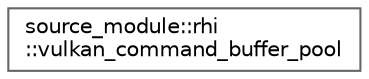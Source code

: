 digraph "类继承关系图"
{
 // LATEX_PDF_SIZE
  bgcolor="transparent";
  edge [fontname=Helvetica,fontsize=10,labelfontname=Helvetica,labelfontsize=10];
  node [fontname=Helvetica,fontsize=10,shape=box,height=0.2,width=0.4];
  rankdir="LR";
  Node0 [id="Node000000",label="source_module::rhi\l::vulkan_command_buffer_pool",height=0.2,width=0.4,color="grey40", fillcolor="white", style="filled",URL="$classsource__module_1_1rhi_1_1vulkan__command__buffer__pool.html",tooltip=" "];
}
